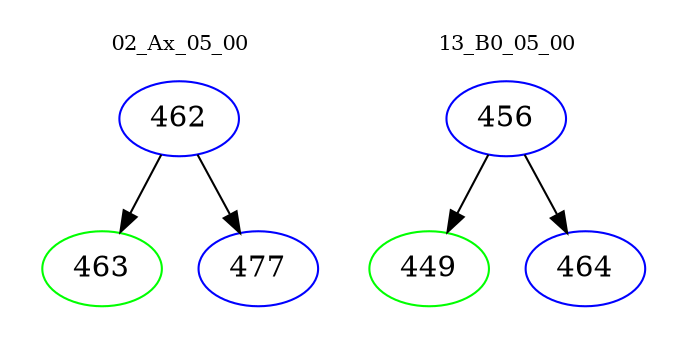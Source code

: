 digraph{
subgraph cluster_0 {
color = white
label = "02_Ax_05_00";
fontsize=10;
T0_462 [label="462", color="blue"]
T0_462 -> T0_463 [color="black"]
T0_463 [label="463", color="green"]
T0_462 -> T0_477 [color="black"]
T0_477 [label="477", color="blue"]
}
subgraph cluster_1 {
color = white
label = "13_B0_05_00";
fontsize=10;
T1_456 [label="456", color="blue"]
T1_456 -> T1_449 [color="black"]
T1_449 [label="449", color="green"]
T1_456 -> T1_464 [color="black"]
T1_464 [label="464", color="blue"]
}
}
